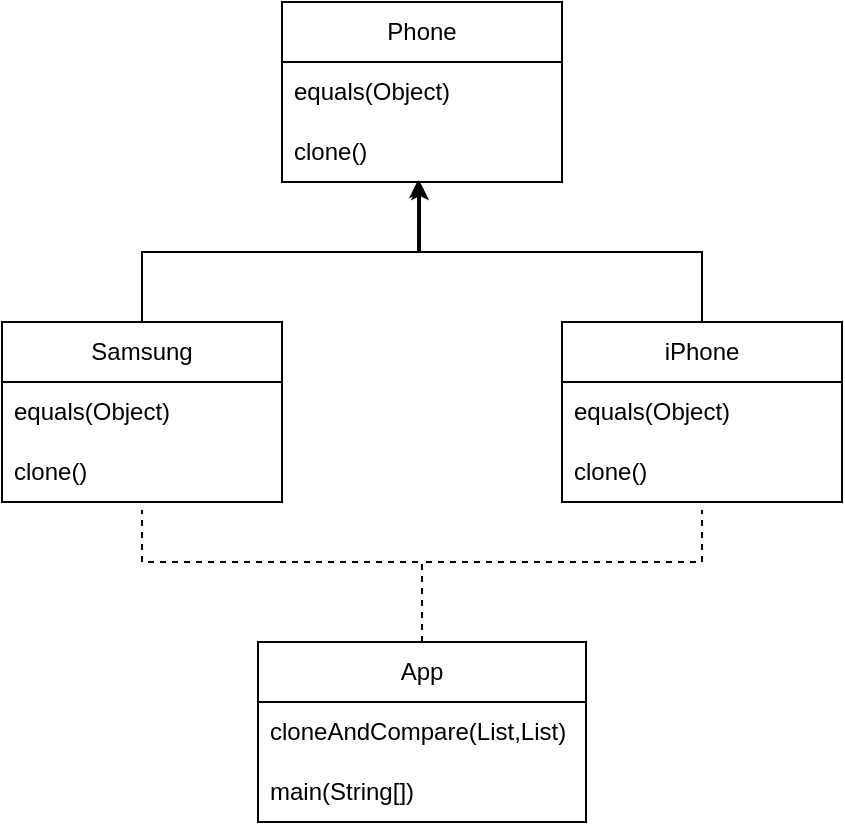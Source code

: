 <mxfile version="20.7.4" type="github">
  <diagram id="nBdFlGVG9BV2XNi7EcvU" name="Страница 1">
    <mxGraphModel dx="1194" dy="762" grid="1" gridSize="10" guides="1" tooltips="1" connect="1" arrows="1" fold="1" page="1" pageScale="1" pageWidth="827" pageHeight="1169" math="0" shadow="0">
      <root>
        <mxCell id="0" />
        <mxCell id="1" parent="0" />
        <mxCell id="VABEsS8wyxLGeUw_YOmI-1" value="Phone" style="swimlane;fontStyle=0;childLayout=stackLayout;horizontal=1;startSize=30;horizontalStack=0;resizeParent=1;resizeParentMax=0;resizeLast=0;collapsible=1;marginBottom=0;whiteSpace=wrap;html=1;" vertex="1" parent="1">
          <mxGeometry x="344" y="80" width="140" height="90" as="geometry" />
        </mxCell>
        <mxCell id="VABEsS8wyxLGeUw_YOmI-2" value="equals(Object)" style="text;strokeColor=none;fillColor=none;align=left;verticalAlign=middle;spacingLeft=4;spacingRight=4;overflow=hidden;points=[[0,0.5],[1,0.5]];portConstraint=eastwest;rotatable=0;whiteSpace=wrap;html=1;" vertex="1" parent="VABEsS8wyxLGeUw_YOmI-1">
          <mxGeometry y="30" width="140" height="30" as="geometry" />
        </mxCell>
        <mxCell id="VABEsS8wyxLGeUw_YOmI-3" value="clone()" style="text;strokeColor=none;fillColor=none;align=left;verticalAlign=middle;spacingLeft=4;spacingRight=4;overflow=hidden;points=[[0,0.5],[1,0.5]];portConstraint=eastwest;rotatable=0;whiteSpace=wrap;html=1;" vertex="1" parent="VABEsS8wyxLGeUw_YOmI-1">
          <mxGeometry y="60" width="140" height="30" as="geometry" />
        </mxCell>
        <mxCell id="VABEsS8wyxLGeUw_YOmI-12" style="edgeStyle=orthogonalEdgeStyle;rounded=0;orthogonalLoop=1;jettySize=auto;html=1;exitX=0.5;exitY=0;exitDx=0;exitDy=0;entryX=0.493;entryY=1;entryDx=0;entryDy=0;entryPerimeter=0;" edge="1" parent="1" source="VABEsS8wyxLGeUw_YOmI-5" target="VABEsS8wyxLGeUw_YOmI-3">
          <mxGeometry relative="1" as="geometry" />
        </mxCell>
        <mxCell id="VABEsS8wyxLGeUw_YOmI-5" value="Samsung" style="swimlane;fontStyle=0;childLayout=stackLayout;horizontal=1;startSize=30;horizontalStack=0;resizeParent=1;resizeParentMax=0;resizeLast=0;collapsible=1;marginBottom=0;whiteSpace=wrap;html=1;" vertex="1" parent="1">
          <mxGeometry x="204" y="240" width="140" height="90" as="geometry" />
        </mxCell>
        <mxCell id="VABEsS8wyxLGeUw_YOmI-6" value="equals(Object)" style="text;strokeColor=none;fillColor=none;align=left;verticalAlign=middle;spacingLeft=4;spacingRight=4;overflow=hidden;points=[[0,0.5],[1,0.5]];portConstraint=eastwest;rotatable=0;whiteSpace=wrap;html=1;" vertex="1" parent="VABEsS8wyxLGeUw_YOmI-5">
          <mxGeometry y="30" width="140" height="30" as="geometry" />
        </mxCell>
        <mxCell id="VABEsS8wyxLGeUw_YOmI-7" value="clone()" style="text;strokeColor=none;fillColor=none;align=left;verticalAlign=middle;spacingLeft=4;spacingRight=4;overflow=hidden;points=[[0,0.5],[1,0.5]];portConstraint=eastwest;rotatable=0;whiteSpace=wrap;html=1;" vertex="1" parent="VABEsS8wyxLGeUw_YOmI-5">
          <mxGeometry y="60" width="140" height="30" as="geometry" />
        </mxCell>
        <mxCell id="VABEsS8wyxLGeUw_YOmI-11" style="edgeStyle=orthogonalEdgeStyle;rounded=0;orthogonalLoop=1;jettySize=auto;html=1;exitX=0.5;exitY=0;exitDx=0;exitDy=0;entryX=0.486;entryY=0.967;entryDx=0;entryDy=0;entryPerimeter=0;" edge="1" parent="1" source="VABEsS8wyxLGeUw_YOmI-8" target="VABEsS8wyxLGeUw_YOmI-3">
          <mxGeometry relative="1" as="geometry" />
        </mxCell>
        <mxCell id="VABEsS8wyxLGeUw_YOmI-8" value="iPhone" style="swimlane;fontStyle=0;childLayout=stackLayout;horizontal=1;startSize=30;horizontalStack=0;resizeParent=1;resizeParentMax=0;resizeLast=0;collapsible=1;marginBottom=0;whiteSpace=wrap;html=1;" vertex="1" parent="1">
          <mxGeometry x="484" y="240" width="140" height="90" as="geometry" />
        </mxCell>
        <mxCell id="VABEsS8wyxLGeUw_YOmI-9" value="equals(Object)" style="text;strokeColor=none;fillColor=none;align=left;verticalAlign=middle;spacingLeft=4;spacingRight=4;overflow=hidden;points=[[0,0.5],[1,0.5]];portConstraint=eastwest;rotatable=0;whiteSpace=wrap;html=1;" vertex="1" parent="VABEsS8wyxLGeUw_YOmI-8">
          <mxGeometry y="30" width="140" height="30" as="geometry" />
        </mxCell>
        <mxCell id="VABEsS8wyxLGeUw_YOmI-10" value="clone()" style="text;strokeColor=none;fillColor=none;align=left;verticalAlign=middle;spacingLeft=4;spacingRight=4;overflow=hidden;points=[[0,0.5],[1,0.5]];portConstraint=eastwest;rotatable=0;whiteSpace=wrap;html=1;" vertex="1" parent="VABEsS8wyxLGeUw_YOmI-8">
          <mxGeometry y="60" width="140" height="30" as="geometry" />
        </mxCell>
        <mxCell id="VABEsS8wyxLGeUw_YOmI-13" value="App" style="swimlane;fontStyle=0;childLayout=stackLayout;horizontal=1;startSize=30;horizontalStack=0;resizeParent=1;resizeParentMax=0;resizeLast=0;collapsible=1;marginBottom=0;whiteSpace=wrap;html=1;" vertex="1" parent="1">
          <mxGeometry x="332" y="400" width="164" height="90" as="geometry" />
        </mxCell>
        <mxCell id="VABEsS8wyxLGeUw_YOmI-14" value="cloneAndCompare(List,List)" style="text;strokeColor=none;fillColor=none;align=left;verticalAlign=middle;spacingLeft=4;spacingRight=4;overflow=hidden;points=[[0,0.5],[1,0.5]];portConstraint=eastwest;rotatable=0;whiteSpace=wrap;html=1;" vertex="1" parent="VABEsS8wyxLGeUw_YOmI-13">
          <mxGeometry y="30" width="164" height="30" as="geometry" />
        </mxCell>
        <mxCell id="VABEsS8wyxLGeUw_YOmI-15" value="main(String[])" style="text;strokeColor=none;fillColor=none;align=left;verticalAlign=middle;spacingLeft=4;spacingRight=4;overflow=hidden;points=[[0,0.5],[1,0.5]];portConstraint=eastwest;rotatable=0;whiteSpace=wrap;html=1;" vertex="1" parent="VABEsS8wyxLGeUw_YOmI-13">
          <mxGeometry y="60" width="164" height="30" as="geometry" />
        </mxCell>
        <mxCell id="VABEsS8wyxLGeUw_YOmI-17" value="" style="endArrow=none;dashed=1;html=1;rounded=0;entryX=0.5;entryY=1.133;entryDx=0;entryDy=0;entryPerimeter=0;exitX=0.5;exitY=0;exitDx=0;exitDy=0;" edge="1" parent="1" source="VABEsS8wyxLGeUw_YOmI-13" target="VABEsS8wyxLGeUw_YOmI-10">
          <mxGeometry width="50" height="50" relative="1" as="geometry">
            <mxPoint x="390" y="420" as="sourcePoint" />
            <mxPoint x="440" y="370" as="targetPoint" />
            <Array as="points">
              <mxPoint x="414" y="360" />
              <mxPoint x="554" y="360" />
            </Array>
          </mxGeometry>
        </mxCell>
        <mxCell id="VABEsS8wyxLGeUw_YOmI-18" value="" style="endArrow=none;dashed=1;html=1;rounded=0;entryX=0.5;entryY=1.133;entryDx=0;entryDy=0;entryPerimeter=0;exitX=0.5;exitY=0;exitDx=0;exitDy=0;" edge="1" parent="1" source="VABEsS8wyxLGeUw_YOmI-13" target="VABEsS8wyxLGeUw_YOmI-7">
          <mxGeometry width="50" height="50" relative="1" as="geometry">
            <mxPoint x="424" y="410" as="sourcePoint" />
            <mxPoint x="564" y="343.99" as="targetPoint" />
            <Array as="points">
              <mxPoint x="414" y="360" />
              <mxPoint x="274" y="360" />
            </Array>
          </mxGeometry>
        </mxCell>
      </root>
    </mxGraphModel>
  </diagram>
</mxfile>

